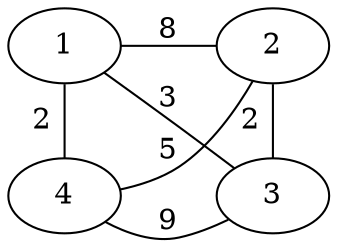 graph {
    rankdir=LR
    {rank=same 1 4}
    {rank=same 2 3}
    1--2 [label=8, len=8]
    1--3 [label=3, len=3]
    1--4 [label=2, len=2]
    2--3 [label=2, len=2]
    2--4 [label=5, len=5]
    3--4 [label=9, len=9]
}